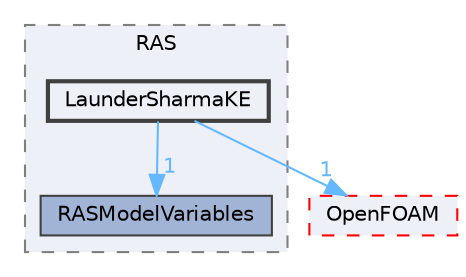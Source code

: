 digraph "src/optimisation/adjointOptimisation/adjoint/turbulenceModels/turbulenceModelVariables/RAS/LaunderSharmaKE"
{
 // LATEX_PDF_SIZE
  bgcolor="transparent";
  edge [fontname=Helvetica,fontsize=10,labelfontname=Helvetica,labelfontsize=10];
  node [fontname=Helvetica,fontsize=10,shape=box,height=0.2,width=0.4];
  compound=true
  subgraph clusterdir_0d3b4d17d2476179137ac5a7e531956f {
    graph [ bgcolor="#edf0f7", pencolor="grey50", label="RAS", fontname=Helvetica,fontsize=10 style="filled,dashed", URL="dir_0d3b4d17d2476179137ac5a7e531956f.html",tooltip=""]
  dir_d55bae0624b7e279cf321094a044bdb3 [label="RASModelVariables", fillcolor="#a2b4d6", color="grey25", style="filled", URL="dir_d55bae0624b7e279cf321094a044bdb3.html",tooltip=""];
  dir_0b96022e45d0fbc38f4ecf09a984bf74 [label="LaunderSharmaKE", fillcolor="#edf0f7", color="grey25", style="filled,bold", URL="dir_0b96022e45d0fbc38f4ecf09a984bf74.html",tooltip=""];
  }
  dir_c5473ff19b20e6ec4dfe5c310b3778a8 [label="OpenFOAM", fillcolor="#edf0f7", color="red", style="filled,dashed", URL="dir_c5473ff19b20e6ec4dfe5c310b3778a8.html",tooltip=""];
  dir_0b96022e45d0fbc38f4ecf09a984bf74->dir_c5473ff19b20e6ec4dfe5c310b3778a8 [headlabel="1", labeldistance=1.5 headhref="dir_002101_002695.html" href="dir_002101_002695.html" color="steelblue1" fontcolor="steelblue1"];
  dir_0b96022e45d0fbc38f4ecf09a984bf74->dir_d55bae0624b7e279cf321094a044bdb3 [headlabel="1", labeldistance=1.5 headhref="dir_002101_003200.html" href="dir_002101_003200.html" color="steelblue1" fontcolor="steelblue1"];
}
